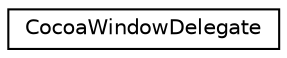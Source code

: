 digraph G
{
  edge [fontname="Helvetica",fontsize="10",labelfontname="Helvetica",labelfontsize="10"];
  node [fontname="Helvetica",fontsize="10",shape=record];
  rankdir=LR;
  Node1 [label="CocoaWindowDelegate",height=0.2,width=0.4,color="black", fillcolor="white", style="filled",URL="$d9/d50/interfaceCocoaWindowDelegate.html"];
}
